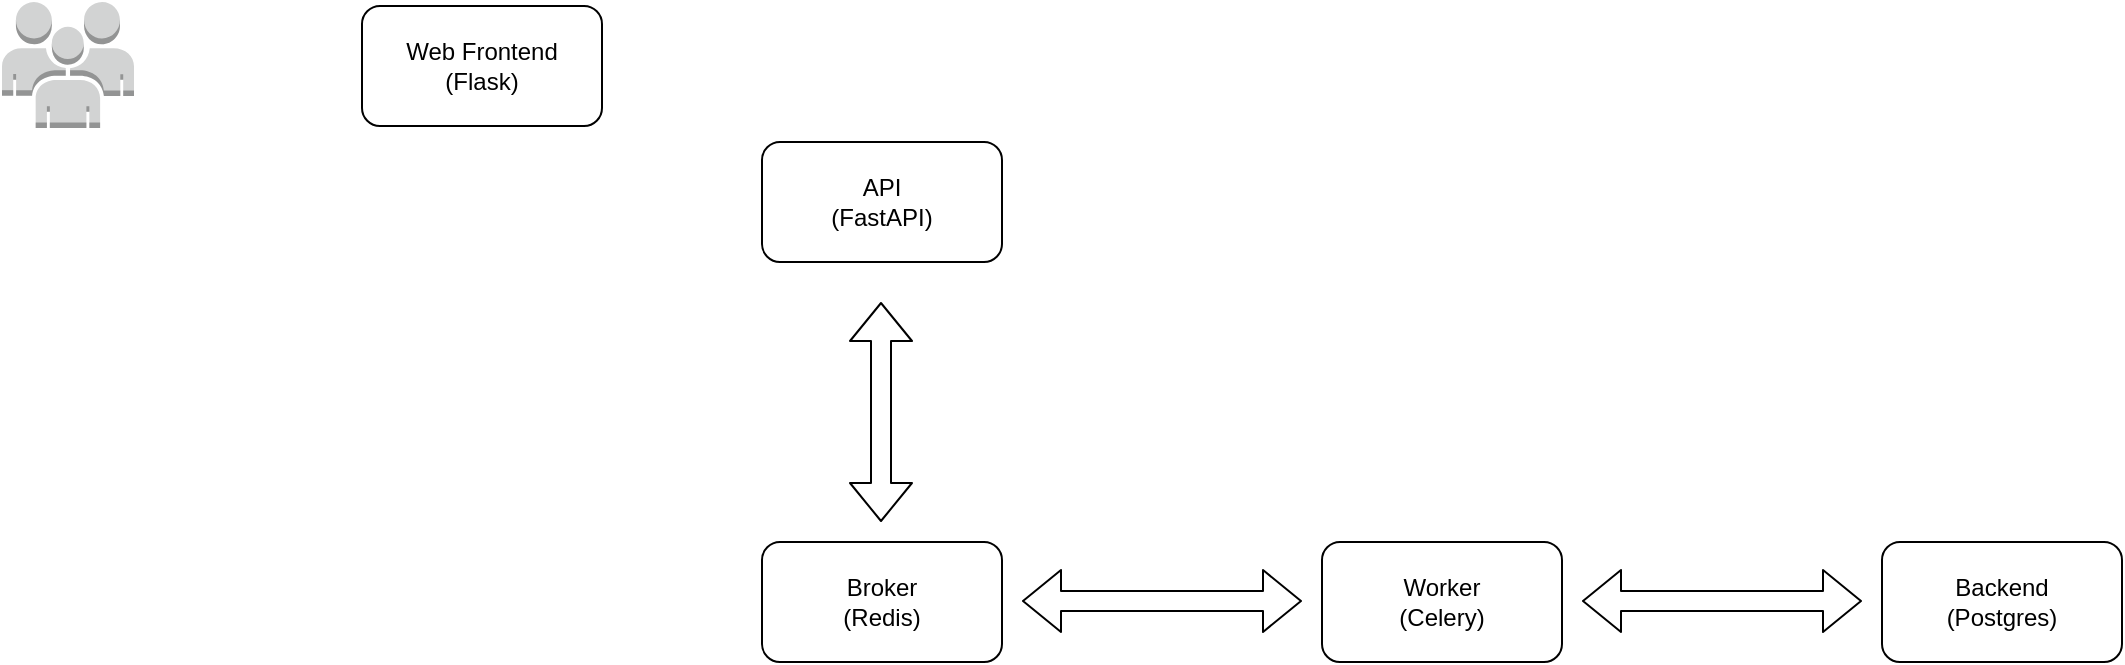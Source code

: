 <mxfile>
    <diagram id="RZRrplkxAeqs1OlVvgN2" name="Page-1">
        <mxGraphModel dx="1783" dy="929" grid="1" gridSize="10" guides="1" tooltips="1" connect="1" arrows="1" fold="1" page="0" pageScale="1" pageWidth="850" pageHeight="1100" math="0" shadow="0">
            <root>
                <mxCell id="0"/>
                <mxCell id="1" parent="0"/>
                <mxCell id="2" value="" style="outlineConnect=0;dashed=0;verticalLabelPosition=bottom;verticalAlign=top;align=center;html=1;shape=mxgraph.aws3.users;fillColor=#D2D3D3;gradientColor=none;" vertex="1" parent="1">
                    <mxGeometry x="140" y="50" width="66" height="63" as="geometry"/>
                </mxCell>
                <mxCell id="3" value="Web Frontend&lt;br&gt;(Flask)" style="rounded=1;whiteSpace=wrap;html=1;" vertex="1" parent="1">
                    <mxGeometry x="320" y="52" width="120" height="60" as="geometry"/>
                </mxCell>
                <mxCell id="4" value="API&lt;br&gt;(FastAPI)" style="rounded=1;whiteSpace=wrap;html=1;" vertex="1" parent="1">
                    <mxGeometry x="520" y="120" width="120" height="60" as="geometry"/>
                </mxCell>
                <mxCell id="5" value="Broker&lt;br&gt;(Redis)" style="rounded=1;whiteSpace=wrap;html=1;" vertex="1" parent="1">
                    <mxGeometry x="520" y="320" width="120" height="60" as="geometry"/>
                </mxCell>
                <mxCell id="6" value="Worker&lt;br&gt;(Celery)" style="rounded=1;whiteSpace=wrap;html=1;" vertex="1" parent="1">
                    <mxGeometry x="800" y="320" width="120" height="60" as="geometry"/>
                </mxCell>
                <mxCell id="7" value="Backend&lt;br&gt;(Postgres)" style="rounded=1;whiteSpace=wrap;html=1;" vertex="1" parent="1">
                    <mxGeometry x="1080" y="320" width="120" height="60" as="geometry"/>
                </mxCell>
                <mxCell id="8" value="" style="shape=flexArrow;endArrow=classic;startArrow=classic;html=1;" edge="1" parent="1">
                    <mxGeometry width="100" height="100" relative="1" as="geometry">
                        <mxPoint x="650" y="349.5" as="sourcePoint"/>
                        <mxPoint x="790" y="349.5" as="targetPoint"/>
                    </mxGeometry>
                </mxCell>
                <mxCell id="9" value="" style="shape=flexArrow;endArrow=classic;startArrow=classic;html=1;" edge="1" parent="1">
                    <mxGeometry width="100" height="100" relative="1" as="geometry">
                        <mxPoint x="930" y="349.5" as="sourcePoint"/>
                        <mxPoint x="1070" y="349.5" as="targetPoint"/>
                    </mxGeometry>
                </mxCell>
                <mxCell id="10" value="" style="shape=flexArrow;endArrow=classic;startArrow=classic;html=1;" edge="1" parent="1">
                    <mxGeometry width="100" height="100" relative="1" as="geometry">
                        <mxPoint x="579.5" y="200" as="sourcePoint"/>
                        <mxPoint x="579.5" y="310" as="targetPoint"/>
                    </mxGeometry>
                </mxCell>
            </root>
        </mxGraphModel>
    </diagram>
</mxfile>